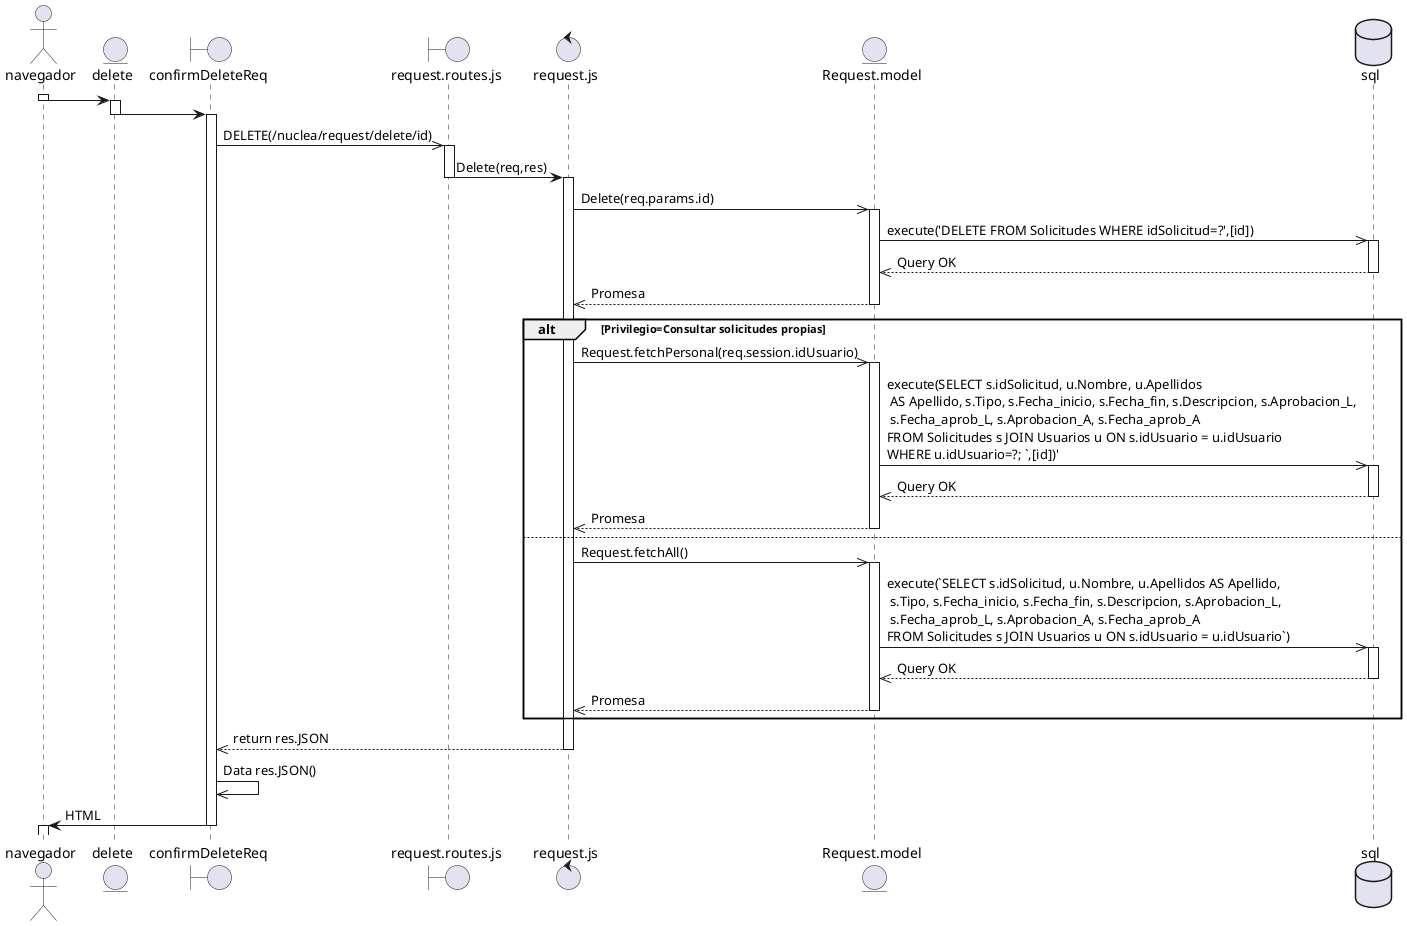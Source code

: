 @startuml
actor navegador
entity delete
boundary confirmDeleteReq
boundary request.routes.js
control request.js
entity Request.model
database sql
activate navegador
navegador->delete
deactivate navegador
activate delete
delete->confirmDeleteReq
deactivate delete
activate confirmDeleteReq
confirmDeleteReq->>request.routes.js:DELETE(/nuclea/request/delete/id)
activate request.routes.js
request.routes.js->request.js:Delete(req,res)
deactivate request.routes.js
activate request.js
request.js->>Request.model:Delete(req.params.id)
activate Request.model
Request.model->>sql:execute('DELETE FROM Solicitudes WHERE idSolicitud=?',[id])
activate sql
sql-->>Request.model:Query OK
deactivate sql
Request.model-->>request.js:Promesa
deactivate Request.model
alt Privilegio=Consultar solicitudes propias
    request.js->>Request.model: Request.fetchPersonal(req.session.idUsuario)
    activate Request.model
    Request.model->>sql:execute(SELECT s.idSolicitud, u.Nombre, u.Apellidos \n AS Apellido, s.Tipo, s.Fecha_inicio, s.Fecha_fin, s.Descripcion, s.Aprobacion_L,\n s.Fecha_aprob_L, s.Aprobacion_A, s.Fecha_aprob_A \nFROM Solicitudes s JOIN Usuarios u ON s.idUsuario = u.idUsuario \nWHERE u.idUsuario=?; `,[id])'
    activate sql
    sql-->>Request.model:Query OK
    deactivate sql
    Request.model-->>request.js:Promesa
    deactivate Request.model
else 
    request.js->>Request.model: Request.fetchAll()
    activate Request.model
    Request.model->>sql:execute(`SELECT s.idSolicitud, u.Nombre, u.Apellidos AS Apellido,\n s.Tipo, s.Fecha_inicio, s.Fecha_fin, s.Descripcion, s.Aprobacion_L,\n s.Fecha_aprob_L, s.Aprobacion_A, s.Fecha_aprob_A \nFROM Solicitudes s JOIN Usuarios u ON s.idUsuario = u.idUsuario`)
    activate sql
    sql-->>Request.model:Query OK
    deactivate sql
    Request.model-->>request.js:Promesa
    deactivate Request.model
end

request.js-->>confirmDeleteReq:return res.JSON
deactivate request.js
confirmDeleteReq->>confirmDeleteReq:Data res.JSON()

confirmDeleteReq->navegador:HTML
deactivate confirmDeleteReq
activate navegador
deactivate navegador


@enduml
